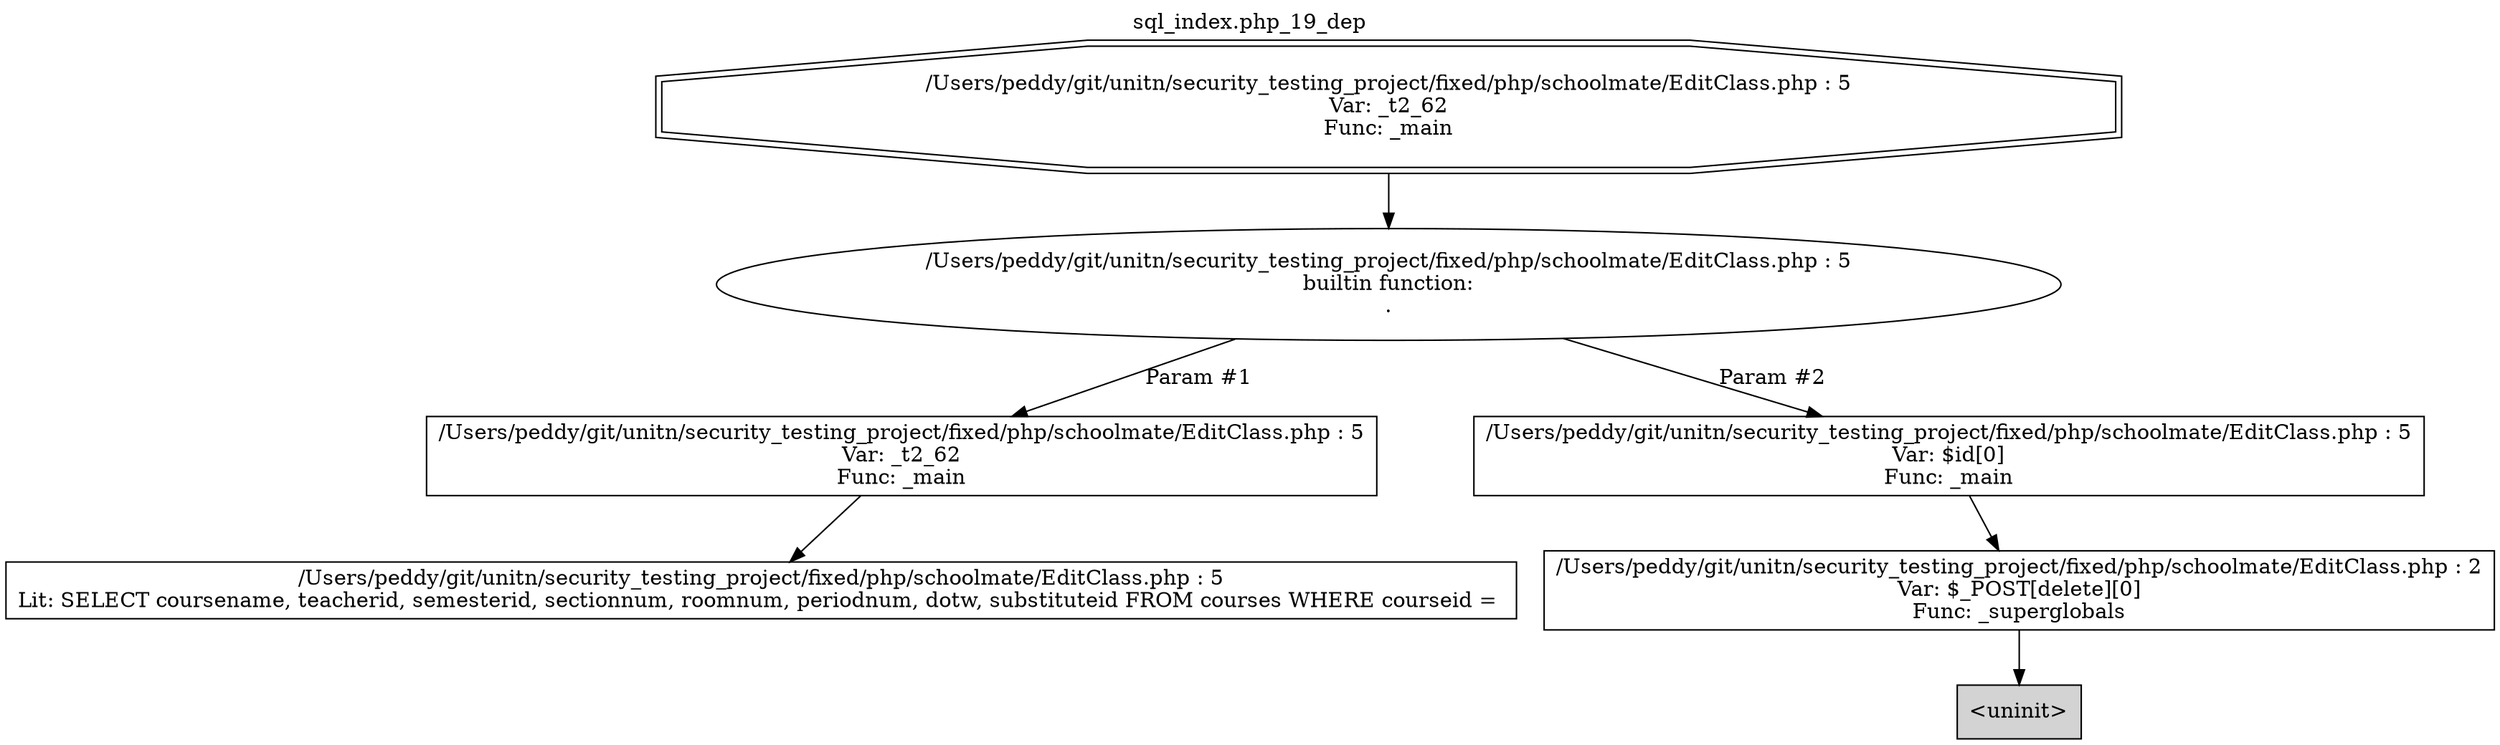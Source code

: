 digraph cfg {
  label="sql_index.php_19_dep";
  labelloc=t;
  n1 [shape=doubleoctagon, label="/Users/peddy/git/unitn/security_testing_project/fixed/php/schoolmate/EditClass.php : 5\nVar: _t2_62\nFunc: _main\n"];
  n2 [shape=ellipse, label="/Users/peddy/git/unitn/security_testing_project/fixed/php/schoolmate/EditClass.php : 5\nbuiltin function:\n.\n"];
  n3 [shape=box, label="/Users/peddy/git/unitn/security_testing_project/fixed/php/schoolmate/EditClass.php : 5\nVar: _t2_62\nFunc: _main\n"];
  n4 [shape=box, label="/Users/peddy/git/unitn/security_testing_project/fixed/php/schoolmate/EditClass.php : 5\nLit: SELECT coursename, teacherid, semesterid, sectionnum, roomnum, periodnum, dotw, substituteid FROM courses WHERE courseid = \n"];
  n5 [shape=box, label="/Users/peddy/git/unitn/security_testing_project/fixed/php/schoolmate/EditClass.php : 5\nVar: $id[0]\nFunc: _main\n"];
  n6 [shape=box, label="/Users/peddy/git/unitn/security_testing_project/fixed/php/schoolmate/EditClass.php : 2\nVar: $_POST[delete][0]\nFunc: _superglobals\n"];
  n7 [shape=box, label="<uninit>",style=filled];
  n1 -> n2;
  n3 -> n4;
  n2 -> n3[label="Param #1"];
  n2 -> n5[label="Param #2"];
  n6 -> n7;
  n5 -> n6;
}
